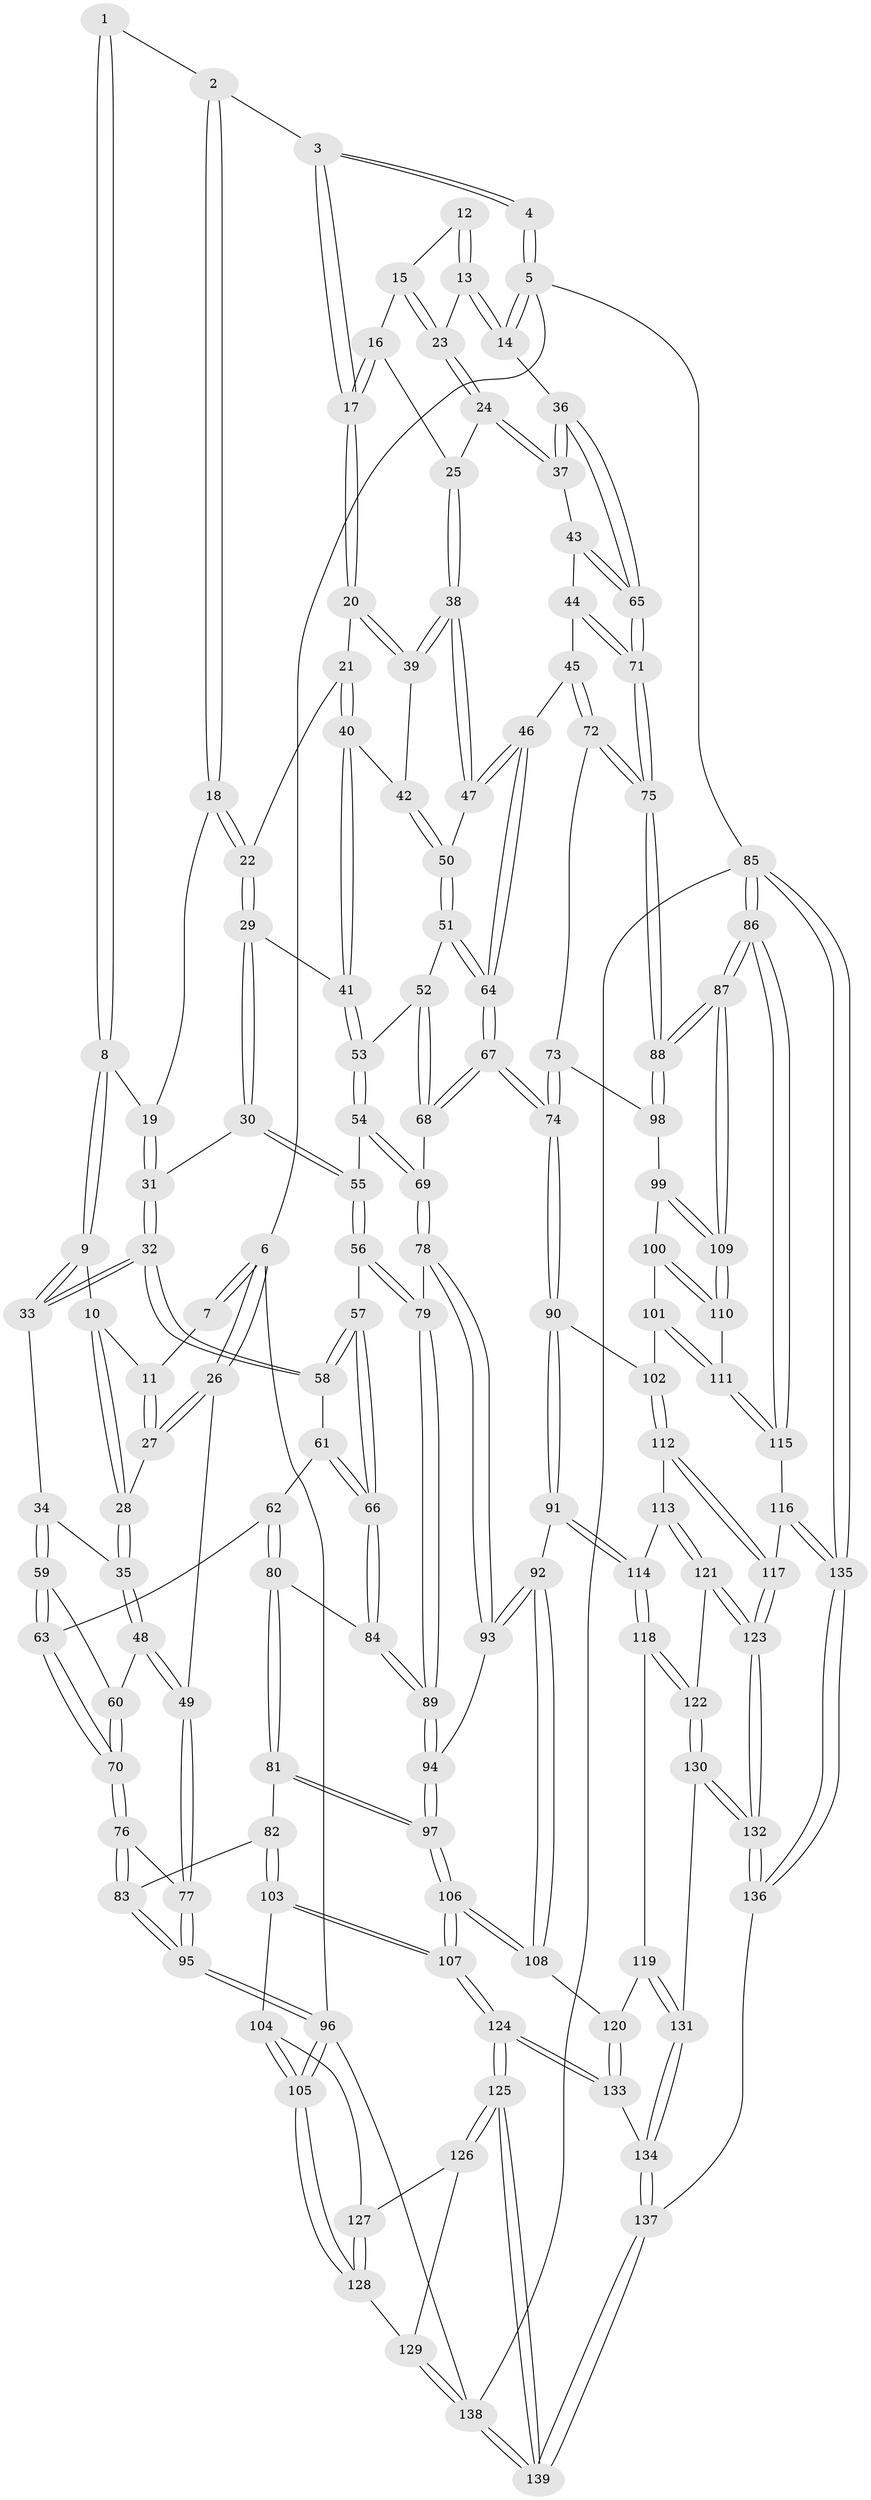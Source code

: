 // coarse degree distribution, {3: 0.2545454545454545, 5: 0.16363636363636364, 9: 0.01818181818181818, 4: 0.41818181818181815, 2: 0.05454545454545454, 7: 0.03636363636363636, 8: 0.01818181818181818, 6: 0.03636363636363636}
// Generated by graph-tools (version 1.1) at 2025/21/03/04/25 18:21:34]
// undirected, 139 vertices, 344 edges
graph export_dot {
graph [start="1"]
  node [color=gray90,style=filled];
  1 [pos="+0.21594392448718483+0"];
  2 [pos="+0.5481971970380732+0"];
  3 [pos="+0.6119274196933299+0"];
  4 [pos="+0.7868379171974649+0"];
  5 [pos="+1+0"];
  6 [pos="+0+0"];
  7 [pos="+0.19607604155172742+0"];
  8 [pos="+0.2984982281327208+0.06561820211666247"];
  9 [pos="+0.2936246294810042+0.07896590322378413"];
  10 [pos="+0.24239325687730018+0.08180710492939262"];
  11 [pos="+0.12279935732546463+0.04170924504796745"];
  12 [pos="+0.8295220002344057+0.02499835620205471"];
  13 [pos="+1+0.02338942113185812"];
  14 [pos="+1+0"];
  15 [pos="+0.822093509479468+0.0574592105394114"];
  16 [pos="+0.800039953221385+0.07353772599560607"];
  17 [pos="+0.6901141905650362+0.0765268648734555"];
  18 [pos="+0.4765151240876787+0.02085567484078093"];
  19 [pos="+0.4623408965369534+0.034555797094668196"];
  20 [pos="+0.6898490485499267+0.07762726594614117"];
  21 [pos="+0.5583993120599827+0.12791680812376158"];
  22 [pos="+0.5343140336658965+0.10993923005219212"];
  23 [pos="+0.9054262311076849+0.08944109458888909"];
  24 [pos="+0.8791011232007732+0.14384368305717574"];
  25 [pos="+0.8282461656850615+0.14006259545334152"];
  26 [pos="+0+0.17828951812178756"];
  27 [pos="+0.09223758716069132+0.09126913050197316"];
  28 [pos="+0.15537524830910213+0.1695544401776465"];
  29 [pos="+0.4337689325615342+0.22761750469348255"];
  30 [pos="+0.41894374900532466+0.228273273367325"];
  31 [pos="+0.39335980108989144+0.2195149065516314"];
  32 [pos="+0.3345582019278846+0.22872822541907878"];
  33 [pos="+0.3222912851374843+0.22296301611746985"];
  34 [pos="+0.23334293252087027+0.23820509734757347"];
  35 [pos="+0.17895989484908809+0.21893991288818462"];
  36 [pos="+1+0"];
  37 [pos="+0.8928762445830757+0.17943516617986718"];
  38 [pos="+0.7363742776926262+0.23089261734089334"];
  39 [pos="+0.7074115504251154+0.20408983888120708"];
  40 [pos="+0.5690336029233263+0.22889375163803624"];
  41 [pos="+0.540602868474432+0.24287524252533657"];
  42 [pos="+0.5819843948078719+0.2304325806016809"];
  43 [pos="+0.8900424441562438+0.2847663783770565"];
  44 [pos="+0.8514801123561244+0.3262606821504539"];
  45 [pos="+0.850381626594944+0.3268033437660697"];
  46 [pos="+0.813712613116158+0.31900350988359066"];
  47 [pos="+0.7534188698377992+0.2618518180593073"];
  48 [pos="+0.0056997577366098675+0.3260012832397995"];
  49 [pos="+0+0.2894267846702088"];
  50 [pos="+0.6292733327766468+0.33932638908414225"];
  51 [pos="+0.6146177067623962+0.3703934625804549"];
  52 [pos="+0.5720199235125517+0.37949595780653167"];
  53 [pos="+0.5417543268737457+0.3759355310789505"];
  54 [pos="+0.5047822397352622+0.39758945470588675"];
  55 [pos="+0.48155677577240397+0.40169185393508416"];
  56 [pos="+0.44553952808033975+0.4293827628024856"];
  57 [pos="+0.4028014347340107+0.44361176972526517"];
  58 [pos="+0.3372612978253526+0.31634631134597846"];
  59 [pos="+0.20237794085031127+0.35252446223042183"];
  60 [pos="+0.026225625101877037+0.3417239463404114"];
  61 [pos="+0.2822910557433727+0.3744530490746617"];
  62 [pos="+0.22632347888794588+0.4158105088696577"];
  63 [pos="+0.22260487378372368+0.414629889960514"];
  64 [pos="+0.6997211816524057+0.43471298579510803"];
  65 [pos="+1+0.10974926195286121"];
  66 [pos="+0.3813164277373616+0.4720354830365803"];
  67 [pos="+0.6870740660406786+0.5239557366242983"];
  68 [pos="+0.6198648912499937+0.5147577742645247"];
  69 [pos="+0.5835267895494096+0.5199682903829952"];
  70 [pos="+0.1268667022468316+0.4682701802511223"];
  71 [pos="+1+0.47453732226439765"];
  72 [pos="+0.8778330316901263+0.4750962873999696"];
  73 [pos="+0.8395043755273656+0.5729923135596492"];
  74 [pos="+0.7404814413049658+0.599009318801094"];
  75 [pos="+1+0.4784359633848647"];
  76 [pos="+0.12185786566153678+0.5136457688220254"];
  77 [pos="+0+0.4157949686301266"];
  78 [pos="+0.5609968795287308+0.5342758051293122"];
  79 [pos="+0.521633277450815+0.5291122815859597"];
  80 [pos="+0.3223239361111529+0.5122845006137557"];
  81 [pos="+0.31271053908462154+0.5245536976639831"];
  82 [pos="+0.1403699760280504+0.6110443160533511"];
  83 [pos="+0.12668510053085352+0.5966445664652787"];
  84 [pos="+0.36288510134261087+0.4997744779458208"];
  85 [pos="+1+1"];
  86 [pos="+1+1"];
  87 [pos="+1+0.9032195581058596"];
  88 [pos="+1+0.5487864814652486"];
  89 [pos="+0.4358161503020869+0.5819124420652496"];
  90 [pos="+0.708409271068009+0.6720811674621702"];
  91 [pos="+0.605596620759057+0.721070721845783"];
  92 [pos="+0.6004279925162839+0.7204166426621054"];
  93 [pos="+0.5376767858288279+0.66187485428553"];
  94 [pos="+0.45024585088739105+0.6382895873137575"];
  95 [pos="+0+0.5771093010573319"];
  96 [pos="+0+0.8168571452326385"];
  97 [pos="+0.33802425299457095+0.7445705913437186"];
  98 [pos="+0.8801441178738761+0.5997256902909313"];
  99 [pos="+0.923717154051654+0.7037066375264632"];
  100 [pos="+0.8953059163490293+0.7263824502749461"];
  101 [pos="+0.7891280784921065+0.749058668295503"];
  102 [pos="+0.7580687152084384+0.7383823481748069"];
  103 [pos="+0.17087418270877913+0.7547063111786914"];
  104 [pos="+0.15511120682788088+0.7611598400838823"];
  105 [pos="+0+0.8226307551405531"];
  106 [pos="+0.30964793706536314+0.7993708786680219"];
  107 [pos="+0.2872251678152413+0.8197372504618857"];
  108 [pos="+0.5196150938151415+0.7804911112916456"];
  109 [pos="+1+0.8507681892570885"];
  110 [pos="+0.8756881821467177+0.8095251020035736"];
  111 [pos="+0.8559746849391293+0.8196765808447376"];
  112 [pos="+0.7514008383988937+0.8212161207069479"];
  113 [pos="+0.6980050973853886+0.8525186257497948"];
  114 [pos="+0.6211943114134169+0.7893809835730339"];
  115 [pos="+0.8359663937031604+0.8952212988552252"];
  116 [pos="+0.8355381063779775+0.8953600611425064"];
  117 [pos="+0.8032019422700803+0.89425637104929"];
  118 [pos="+0.6031695853633836+0.8910394143272117"];
  119 [pos="+0.5427345851191848+0.8972521117772552"];
  120 [pos="+0.5237031716791877+0.8977889354294779"];
  121 [pos="+0.6947980266161482+0.8748849370271744"];
  122 [pos="+0.6064479173601032+0.8943851581048814"];
  123 [pos="+0.7286240746023768+0.9459607063963666"];
  124 [pos="+0.3106042873280611+0.9427006989848432"];
  125 [pos="+0.2749962233722077+1"];
  126 [pos="+0.09073336834840254+0.8881346902295211"];
  127 [pos="+0.09076702026696577+0.8879285326110905"];
  128 [pos="+0+0.9130790638633653"];
  129 [pos="+0.06838728933327778+0.9750173128940421"];
  130 [pos="+0.6153257322739379+0.9141325864503969"];
  131 [pos="+0.583596741246233+0.9785579250424444"];
  132 [pos="+0.7082869351131993+0.9873751577801374"];
  133 [pos="+0.5019119713674951+0.915098378307502"];
  134 [pos="+0.5673625986435439+1"];
  135 [pos="+0.7911515760517522+1"];
  136 [pos="+0.7087916961029996+1"];
  137 [pos="+0.6011026530305191+1"];
  138 [pos="+0.2482861743633217+1"];
  139 [pos="+0.2564183932981402+1"];
  1 -- 2;
  1 -- 8;
  1 -- 8;
  2 -- 3;
  2 -- 18;
  2 -- 18;
  3 -- 4;
  3 -- 4;
  3 -- 17;
  3 -- 17;
  4 -- 5;
  4 -- 5;
  5 -- 6;
  5 -- 14;
  5 -- 14;
  5 -- 85;
  6 -- 7;
  6 -- 7;
  6 -- 26;
  6 -- 26;
  6 -- 96;
  7 -- 11;
  8 -- 9;
  8 -- 9;
  8 -- 19;
  9 -- 10;
  9 -- 33;
  9 -- 33;
  10 -- 11;
  10 -- 28;
  10 -- 28;
  11 -- 27;
  11 -- 27;
  12 -- 13;
  12 -- 13;
  12 -- 15;
  13 -- 14;
  13 -- 14;
  13 -- 23;
  14 -- 36;
  15 -- 16;
  15 -- 23;
  15 -- 23;
  16 -- 17;
  16 -- 17;
  16 -- 25;
  17 -- 20;
  17 -- 20;
  18 -- 19;
  18 -- 22;
  18 -- 22;
  19 -- 31;
  19 -- 31;
  20 -- 21;
  20 -- 39;
  20 -- 39;
  21 -- 22;
  21 -- 40;
  21 -- 40;
  22 -- 29;
  22 -- 29;
  23 -- 24;
  23 -- 24;
  24 -- 25;
  24 -- 37;
  24 -- 37;
  25 -- 38;
  25 -- 38;
  26 -- 27;
  26 -- 27;
  26 -- 49;
  27 -- 28;
  28 -- 35;
  28 -- 35;
  29 -- 30;
  29 -- 30;
  29 -- 41;
  30 -- 31;
  30 -- 55;
  30 -- 55;
  31 -- 32;
  31 -- 32;
  32 -- 33;
  32 -- 33;
  32 -- 58;
  32 -- 58;
  33 -- 34;
  34 -- 35;
  34 -- 59;
  34 -- 59;
  35 -- 48;
  35 -- 48;
  36 -- 37;
  36 -- 37;
  36 -- 65;
  36 -- 65;
  37 -- 43;
  38 -- 39;
  38 -- 39;
  38 -- 47;
  38 -- 47;
  39 -- 42;
  40 -- 41;
  40 -- 41;
  40 -- 42;
  41 -- 53;
  41 -- 53;
  42 -- 50;
  42 -- 50;
  43 -- 44;
  43 -- 65;
  43 -- 65;
  44 -- 45;
  44 -- 71;
  44 -- 71;
  45 -- 46;
  45 -- 72;
  45 -- 72;
  46 -- 47;
  46 -- 47;
  46 -- 64;
  46 -- 64;
  47 -- 50;
  48 -- 49;
  48 -- 49;
  48 -- 60;
  49 -- 77;
  49 -- 77;
  50 -- 51;
  50 -- 51;
  51 -- 52;
  51 -- 64;
  51 -- 64;
  52 -- 53;
  52 -- 68;
  52 -- 68;
  53 -- 54;
  53 -- 54;
  54 -- 55;
  54 -- 69;
  54 -- 69;
  55 -- 56;
  55 -- 56;
  56 -- 57;
  56 -- 79;
  56 -- 79;
  57 -- 58;
  57 -- 58;
  57 -- 66;
  57 -- 66;
  58 -- 61;
  59 -- 60;
  59 -- 63;
  59 -- 63;
  60 -- 70;
  60 -- 70;
  61 -- 62;
  61 -- 66;
  61 -- 66;
  62 -- 63;
  62 -- 80;
  62 -- 80;
  63 -- 70;
  63 -- 70;
  64 -- 67;
  64 -- 67;
  65 -- 71;
  65 -- 71;
  66 -- 84;
  66 -- 84;
  67 -- 68;
  67 -- 68;
  67 -- 74;
  67 -- 74;
  68 -- 69;
  69 -- 78;
  69 -- 78;
  70 -- 76;
  70 -- 76;
  71 -- 75;
  71 -- 75;
  72 -- 73;
  72 -- 75;
  72 -- 75;
  73 -- 74;
  73 -- 74;
  73 -- 98;
  74 -- 90;
  74 -- 90;
  75 -- 88;
  75 -- 88;
  76 -- 77;
  76 -- 83;
  76 -- 83;
  77 -- 95;
  77 -- 95;
  78 -- 79;
  78 -- 93;
  78 -- 93;
  79 -- 89;
  79 -- 89;
  80 -- 81;
  80 -- 81;
  80 -- 84;
  81 -- 82;
  81 -- 97;
  81 -- 97;
  82 -- 83;
  82 -- 103;
  82 -- 103;
  83 -- 95;
  83 -- 95;
  84 -- 89;
  84 -- 89;
  85 -- 86;
  85 -- 86;
  85 -- 135;
  85 -- 135;
  85 -- 138;
  86 -- 87;
  86 -- 87;
  86 -- 115;
  86 -- 115;
  87 -- 88;
  87 -- 88;
  87 -- 109;
  87 -- 109;
  88 -- 98;
  88 -- 98;
  89 -- 94;
  89 -- 94;
  90 -- 91;
  90 -- 91;
  90 -- 102;
  91 -- 92;
  91 -- 114;
  91 -- 114;
  92 -- 93;
  92 -- 93;
  92 -- 108;
  92 -- 108;
  93 -- 94;
  94 -- 97;
  94 -- 97;
  95 -- 96;
  95 -- 96;
  96 -- 105;
  96 -- 105;
  96 -- 138;
  97 -- 106;
  97 -- 106;
  98 -- 99;
  99 -- 100;
  99 -- 109;
  99 -- 109;
  100 -- 101;
  100 -- 110;
  100 -- 110;
  101 -- 102;
  101 -- 111;
  101 -- 111;
  102 -- 112;
  102 -- 112;
  103 -- 104;
  103 -- 107;
  103 -- 107;
  104 -- 105;
  104 -- 105;
  104 -- 127;
  105 -- 128;
  105 -- 128;
  106 -- 107;
  106 -- 107;
  106 -- 108;
  106 -- 108;
  107 -- 124;
  107 -- 124;
  108 -- 120;
  109 -- 110;
  109 -- 110;
  110 -- 111;
  111 -- 115;
  111 -- 115;
  112 -- 113;
  112 -- 117;
  112 -- 117;
  113 -- 114;
  113 -- 121;
  113 -- 121;
  114 -- 118;
  114 -- 118;
  115 -- 116;
  116 -- 117;
  116 -- 135;
  116 -- 135;
  117 -- 123;
  117 -- 123;
  118 -- 119;
  118 -- 122;
  118 -- 122;
  119 -- 120;
  119 -- 131;
  119 -- 131;
  120 -- 133;
  120 -- 133;
  121 -- 122;
  121 -- 123;
  121 -- 123;
  122 -- 130;
  122 -- 130;
  123 -- 132;
  123 -- 132;
  124 -- 125;
  124 -- 125;
  124 -- 133;
  124 -- 133;
  125 -- 126;
  125 -- 126;
  125 -- 139;
  125 -- 139;
  126 -- 127;
  126 -- 129;
  127 -- 128;
  127 -- 128;
  128 -- 129;
  129 -- 138;
  129 -- 138;
  130 -- 131;
  130 -- 132;
  130 -- 132;
  131 -- 134;
  131 -- 134;
  132 -- 136;
  132 -- 136;
  133 -- 134;
  134 -- 137;
  134 -- 137;
  135 -- 136;
  135 -- 136;
  136 -- 137;
  137 -- 139;
  137 -- 139;
  138 -- 139;
  138 -- 139;
}
